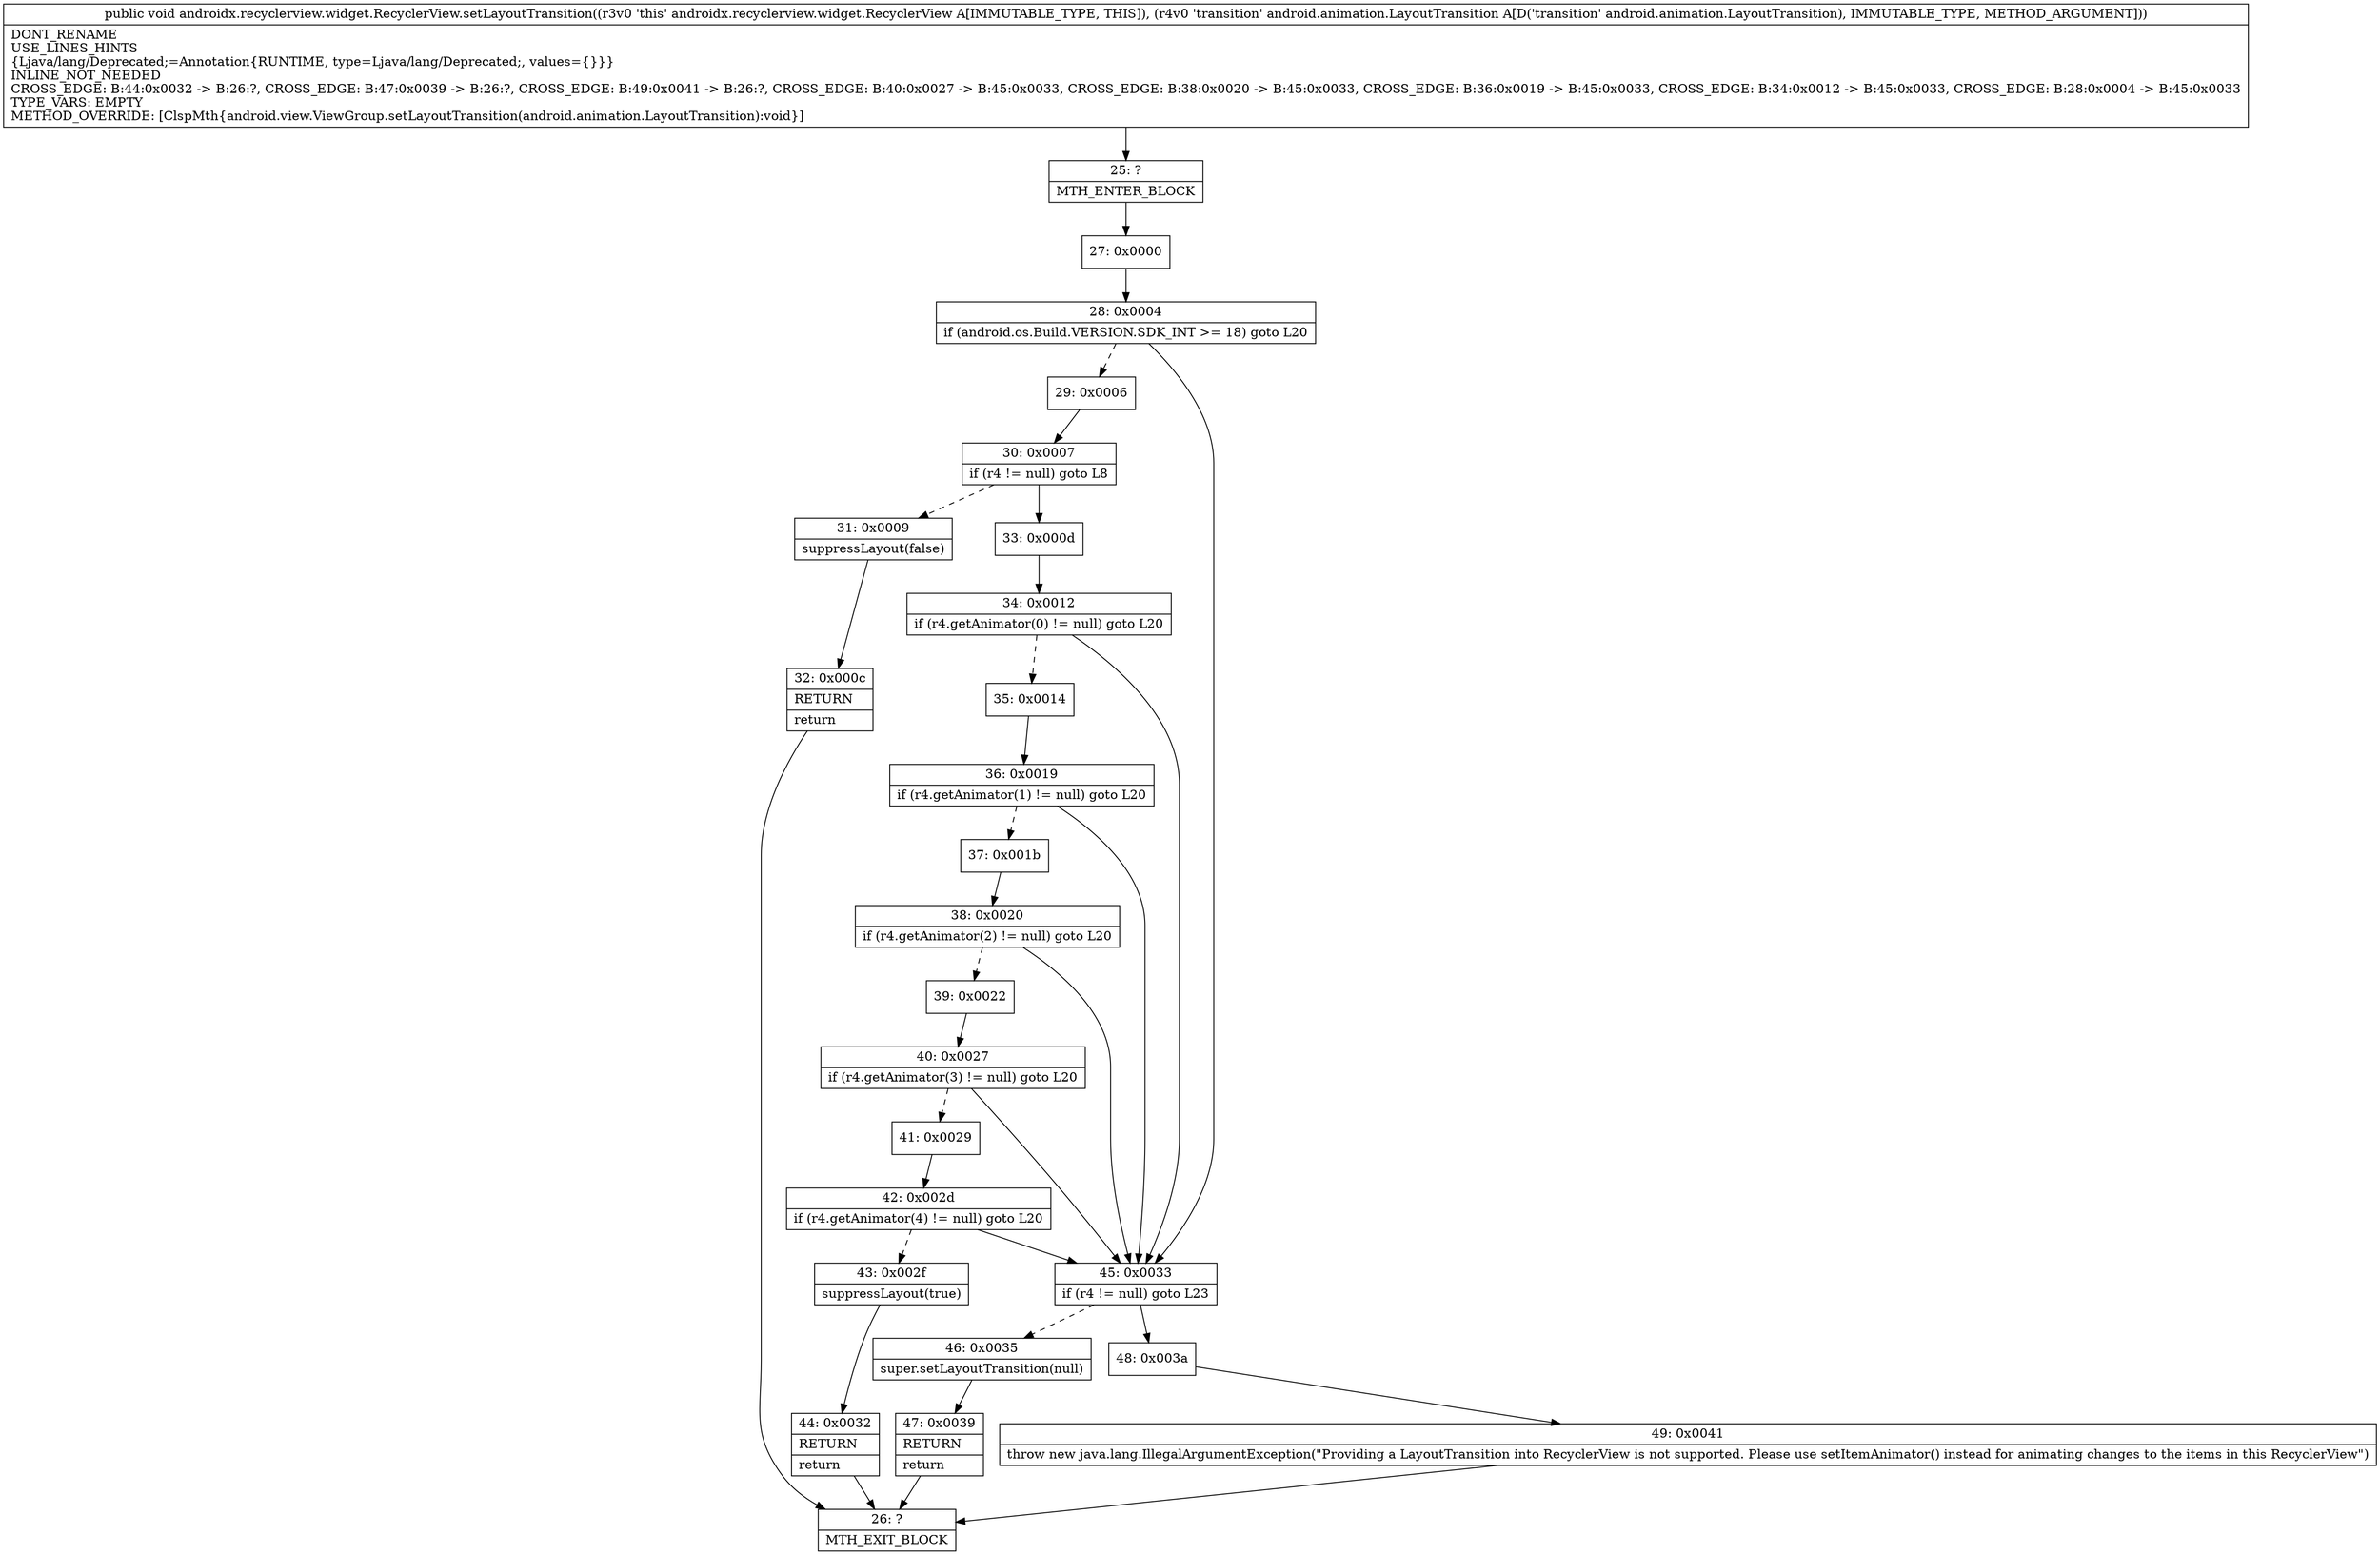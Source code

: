 digraph "CFG forandroidx.recyclerview.widget.RecyclerView.setLayoutTransition(Landroid\/animation\/LayoutTransition;)V" {
Node_25 [shape=record,label="{25\:\ ?|MTH_ENTER_BLOCK\l}"];
Node_27 [shape=record,label="{27\:\ 0x0000}"];
Node_28 [shape=record,label="{28\:\ 0x0004|if (android.os.Build.VERSION.SDK_INT \>= 18) goto L20\l}"];
Node_29 [shape=record,label="{29\:\ 0x0006}"];
Node_30 [shape=record,label="{30\:\ 0x0007|if (r4 != null) goto L8\l}"];
Node_31 [shape=record,label="{31\:\ 0x0009|suppressLayout(false)\l}"];
Node_32 [shape=record,label="{32\:\ 0x000c|RETURN\l|return\l}"];
Node_26 [shape=record,label="{26\:\ ?|MTH_EXIT_BLOCK\l}"];
Node_33 [shape=record,label="{33\:\ 0x000d}"];
Node_34 [shape=record,label="{34\:\ 0x0012|if (r4.getAnimator(0) != null) goto L20\l}"];
Node_35 [shape=record,label="{35\:\ 0x0014}"];
Node_36 [shape=record,label="{36\:\ 0x0019|if (r4.getAnimator(1) != null) goto L20\l}"];
Node_37 [shape=record,label="{37\:\ 0x001b}"];
Node_38 [shape=record,label="{38\:\ 0x0020|if (r4.getAnimator(2) != null) goto L20\l}"];
Node_39 [shape=record,label="{39\:\ 0x0022}"];
Node_40 [shape=record,label="{40\:\ 0x0027|if (r4.getAnimator(3) != null) goto L20\l}"];
Node_41 [shape=record,label="{41\:\ 0x0029}"];
Node_42 [shape=record,label="{42\:\ 0x002d|if (r4.getAnimator(4) != null) goto L20\l}"];
Node_43 [shape=record,label="{43\:\ 0x002f|suppressLayout(true)\l}"];
Node_44 [shape=record,label="{44\:\ 0x0032|RETURN\l|return\l}"];
Node_45 [shape=record,label="{45\:\ 0x0033|if (r4 != null) goto L23\l}"];
Node_46 [shape=record,label="{46\:\ 0x0035|super.setLayoutTransition(null)\l}"];
Node_47 [shape=record,label="{47\:\ 0x0039|RETURN\l|return\l}"];
Node_48 [shape=record,label="{48\:\ 0x003a}"];
Node_49 [shape=record,label="{49\:\ 0x0041|throw new java.lang.IllegalArgumentException(\"Providing a LayoutTransition into RecyclerView is not supported. Please use setItemAnimator() instead for animating changes to the items in this RecyclerView\")\l}"];
MethodNode[shape=record,label="{public void androidx.recyclerview.widget.RecyclerView.setLayoutTransition((r3v0 'this' androidx.recyclerview.widget.RecyclerView A[IMMUTABLE_TYPE, THIS]), (r4v0 'transition' android.animation.LayoutTransition A[D('transition' android.animation.LayoutTransition), IMMUTABLE_TYPE, METHOD_ARGUMENT]))  | DONT_RENAME\lUSE_LINES_HINTS\l\{Ljava\/lang\/Deprecated;=Annotation\{RUNTIME, type=Ljava\/lang\/Deprecated;, values=\{\}\}\}\lINLINE_NOT_NEEDED\lCROSS_EDGE: B:44:0x0032 \-\> B:26:?, CROSS_EDGE: B:47:0x0039 \-\> B:26:?, CROSS_EDGE: B:49:0x0041 \-\> B:26:?, CROSS_EDGE: B:40:0x0027 \-\> B:45:0x0033, CROSS_EDGE: B:38:0x0020 \-\> B:45:0x0033, CROSS_EDGE: B:36:0x0019 \-\> B:45:0x0033, CROSS_EDGE: B:34:0x0012 \-\> B:45:0x0033, CROSS_EDGE: B:28:0x0004 \-\> B:45:0x0033\lTYPE_VARS: EMPTY\lMETHOD_OVERRIDE: [ClspMth\{android.view.ViewGroup.setLayoutTransition(android.animation.LayoutTransition):void\}]\l}"];
MethodNode -> Node_25;Node_25 -> Node_27;
Node_27 -> Node_28;
Node_28 -> Node_29[style=dashed];
Node_28 -> Node_45;
Node_29 -> Node_30;
Node_30 -> Node_31[style=dashed];
Node_30 -> Node_33;
Node_31 -> Node_32;
Node_32 -> Node_26;
Node_33 -> Node_34;
Node_34 -> Node_35[style=dashed];
Node_34 -> Node_45;
Node_35 -> Node_36;
Node_36 -> Node_37[style=dashed];
Node_36 -> Node_45;
Node_37 -> Node_38;
Node_38 -> Node_39[style=dashed];
Node_38 -> Node_45;
Node_39 -> Node_40;
Node_40 -> Node_41[style=dashed];
Node_40 -> Node_45;
Node_41 -> Node_42;
Node_42 -> Node_43[style=dashed];
Node_42 -> Node_45;
Node_43 -> Node_44;
Node_44 -> Node_26;
Node_45 -> Node_46[style=dashed];
Node_45 -> Node_48;
Node_46 -> Node_47;
Node_47 -> Node_26;
Node_48 -> Node_49;
Node_49 -> Node_26;
}

